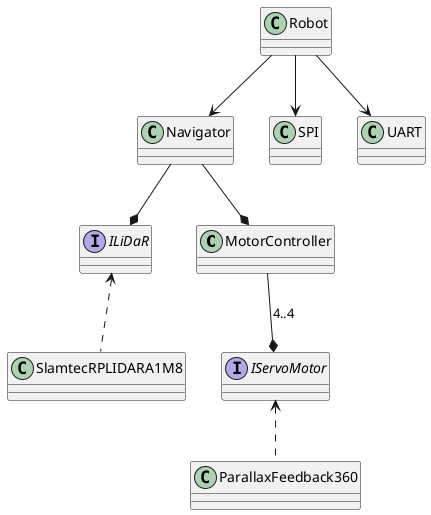 @startuml drivetrain
class MotorController
class ParallaxFeedback360
class SlamtecRPLIDARA1M8
class Navigator
class SPI
class UART
class Robot

Interface IServoMotor
Interface ILiDaR

MotorController --* IServoMotor : 4..4

ParallaxFeedback360 .u.> IServoMotor
SlamtecRPLIDARA1M8 .u.> ILiDaR

Navigator --* MotorController
Navigator --* ILiDaR

Robot --> Navigator
Robot --> SPI
Robot --> UART
@enduml